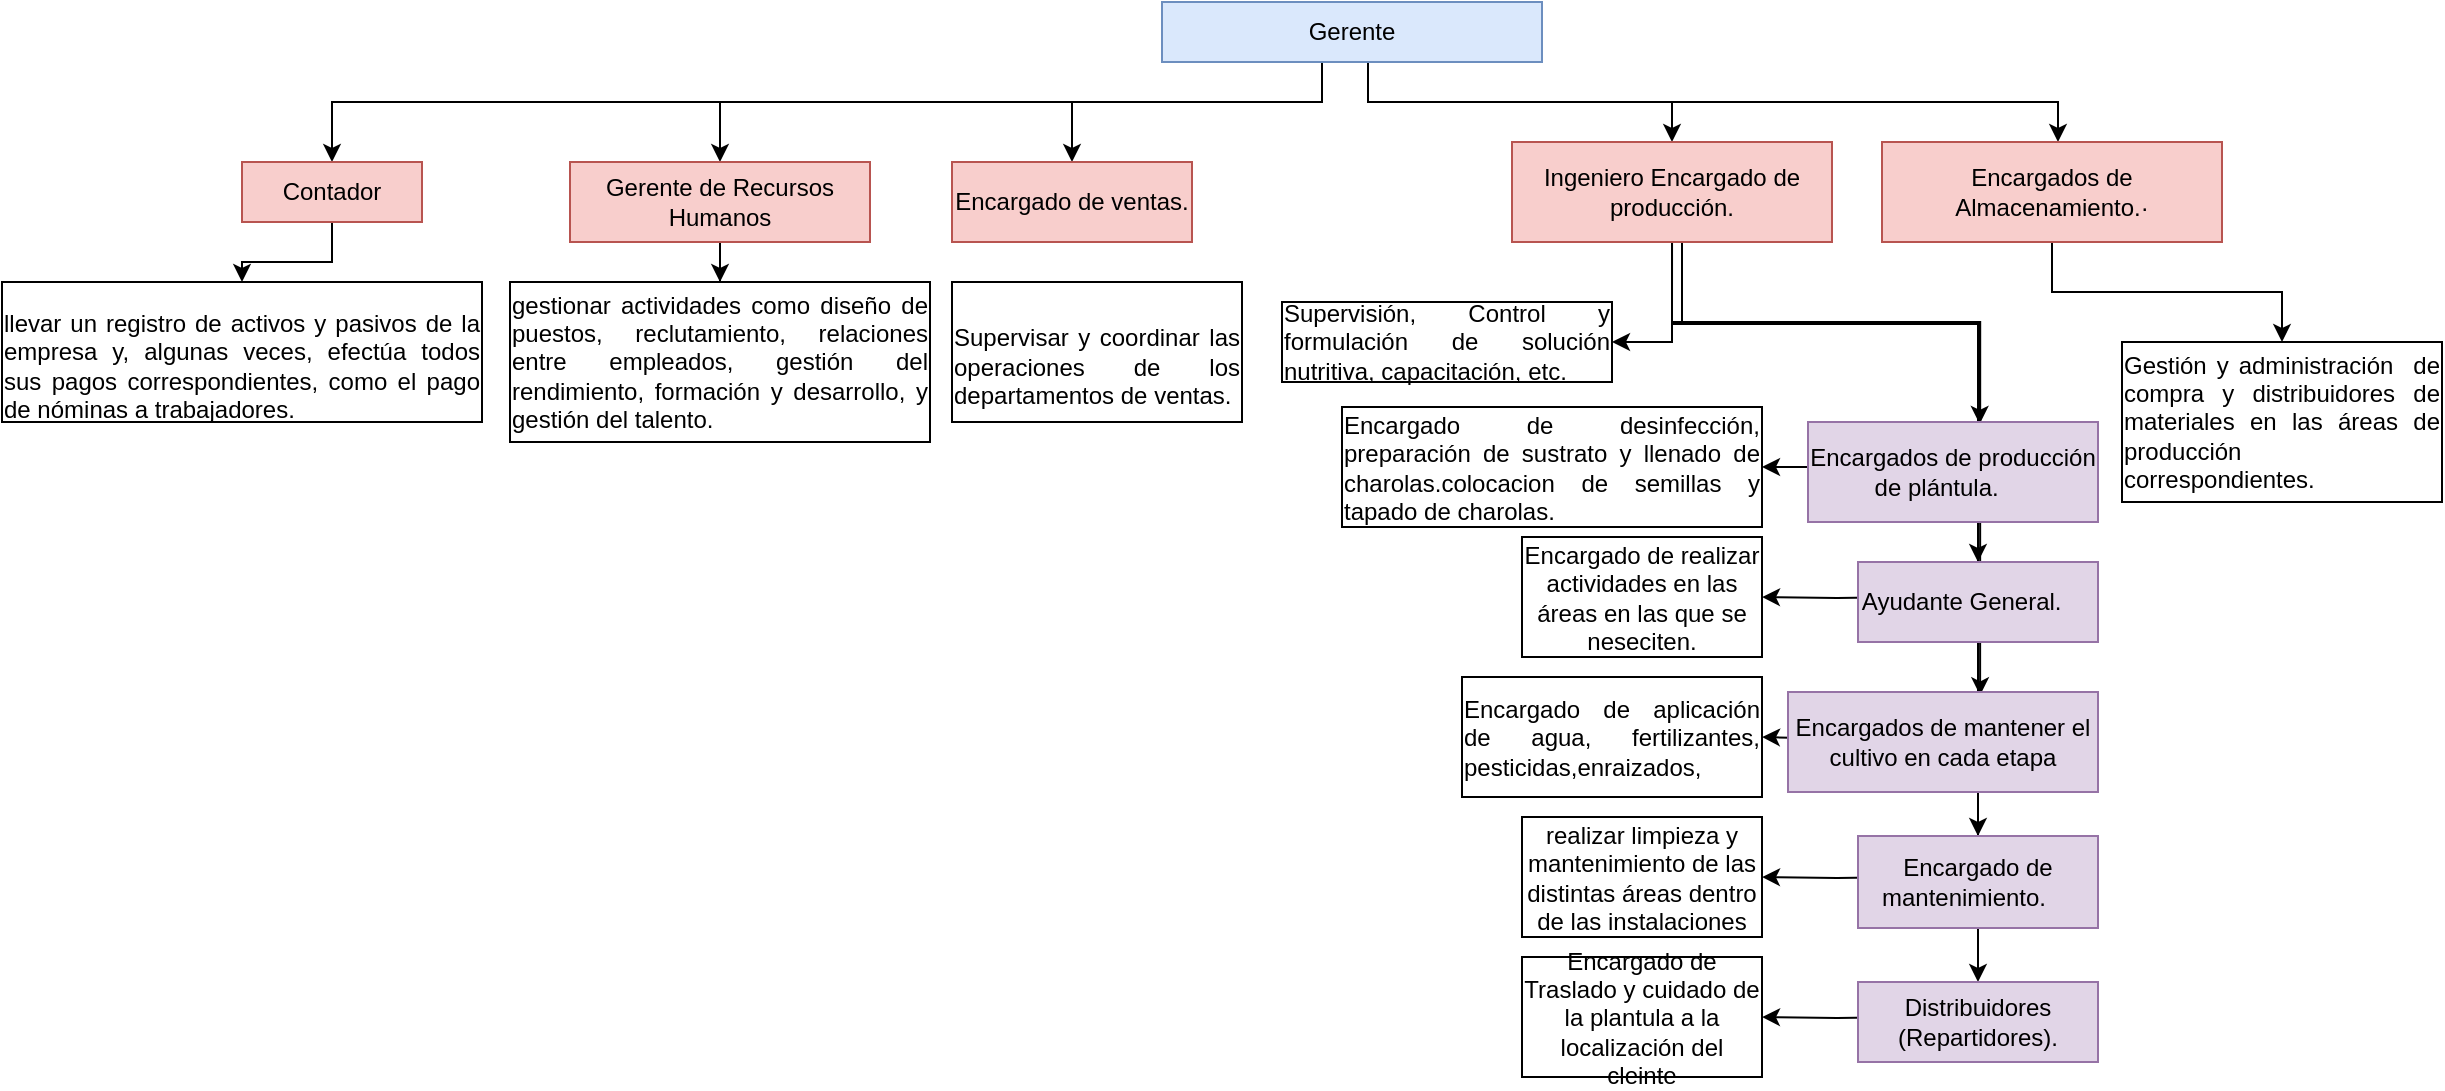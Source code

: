 <mxfile version="20.5.3" type="github">
  <diagram id="NzxkdCqYVqEtQMb04D2R" name="Página-1">
    <mxGraphModel dx="2591" dy="1700" grid="1" gridSize="10" guides="1" tooltips="1" connect="1" arrows="1" fold="1" page="1" pageScale="1" pageWidth="1169" pageHeight="827" math="0" shadow="0">
      <root>
        <mxCell id="0" />
        <mxCell id="1" parent="0" />
        <mxCell id="8l44zMonfUS_cJlzQev2-26" style="edgeStyle=orthogonalEdgeStyle;rounded=0;orthogonalLoop=1;jettySize=auto;html=1;" edge="1" parent="1" target="8l44zMonfUS_cJlzQev2-5">
          <mxGeometry relative="1" as="geometry">
            <mxPoint x="623.0" y="-10" as="sourcePoint" />
            <Array as="points">
              <mxPoint x="623" y="10" />
              <mxPoint x="775" y="10" />
            </Array>
          </mxGeometry>
        </mxCell>
        <mxCell id="8l44zMonfUS_cJlzQev2-27" style="edgeStyle=orthogonalEdgeStyle;rounded=0;orthogonalLoop=1;jettySize=auto;html=1;entryX=0.5;entryY=0;entryDx=0;entryDy=0;" edge="1" parent="1">
          <mxGeometry relative="1" as="geometry">
            <mxPoint x="623.0" y="-10" as="sourcePoint" />
            <mxPoint x="968" y="30" as="targetPoint" />
            <Array as="points">
              <mxPoint x="623" y="10" />
              <mxPoint x="968" y="10" />
            </Array>
          </mxGeometry>
        </mxCell>
        <mxCell id="8l44zMonfUS_cJlzQev2-37" style="edgeStyle=orthogonalEdgeStyle;rounded=0;orthogonalLoop=1;jettySize=auto;html=1;" edge="1" parent="1" target="8l44zMonfUS_cJlzQev2-6">
          <mxGeometry relative="1" as="geometry">
            <mxPoint x="600" as="sourcePoint" />
            <Array as="points">
              <mxPoint x="600" y="10" />
              <mxPoint x="105" y="10" />
            </Array>
          </mxGeometry>
        </mxCell>
        <mxCell id="8l44zMonfUS_cJlzQev2-82" style="edgeStyle=orthogonalEdgeStyle;rounded=0;orthogonalLoop=1;jettySize=auto;html=1;entryX=0.5;entryY=0;entryDx=0;entryDy=0;fontFamily=Helvetica;fontSize=12;" edge="1" parent="1" source="8l44zMonfUS_cJlzQev2-2" target="8l44zMonfUS_cJlzQev2-16">
          <mxGeometry relative="1" as="geometry">
            <Array as="points">
              <mxPoint x="600" y="10" />
              <mxPoint x="475" y="10" />
            </Array>
          </mxGeometry>
        </mxCell>
        <mxCell id="8l44zMonfUS_cJlzQev2-83" style="edgeStyle=orthogonalEdgeStyle;rounded=0;orthogonalLoop=1;jettySize=auto;html=1;fontFamily=Helvetica;fontSize=12;" edge="1" parent="1" source="8l44zMonfUS_cJlzQev2-2" target="8l44zMonfUS_cJlzQev2-79">
          <mxGeometry relative="1" as="geometry">
            <Array as="points">
              <mxPoint x="600" y="10" />
              <mxPoint x="299" y="10" />
            </Array>
          </mxGeometry>
        </mxCell>
        <mxCell id="8l44zMonfUS_cJlzQev2-2" value="Gerente&lt;br&gt;" style="rounded=0;whiteSpace=wrap;html=1;fillColor=#dae8fc;strokeColor=#6c8ebf;" vertex="1" parent="1">
          <mxGeometry x="520" y="-40" width="190" height="30" as="geometry" />
        </mxCell>
        <mxCell id="8l44zMonfUS_cJlzQev2-48" style="edgeStyle=orthogonalEdgeStyle;rounded=0;orthogonalLoop=1;jettySize=auto;html=1;entryX=0.5;entryY=0;entryDx=0;entryDy=0;" edge="1" parent="1" target="8l44zMonfUS_cJlzQev2-18">
          <mxGeometry relative="1" as="geometry">
            <mxPoint x="775.03" y="71" as="sourcePoint" />
            <mxPoint x="928" y="231" as="targetPoint" />
            <Array as="points">
              <mxPoint x="775" y="121" />
              <mxPoint x="928" y="121" />
            </Array>
          </mxGeometry>
        </mxCell>
        <mxCell id="8l44zMonfUS_cJlzQev2-84" style="edgeStyle=orthogonalEdgeStyle;rounded=0;orthogonalLoop=1;jettySize=auto;html=1;entryX=1;entryY=0.5;entryDx=0;entryDy=0;fontFamily=Helvetica;fontSize=12;" edge="1" parent="1" source="8l44zMonfUS_cJlzQev2-5" target="8l44zMonfUS_cJlzQev2-70">
          <mxGeometry relative="1" as="geometry" />
        </mxCell>
        <mxCell id="8l44zMonfUS_cJlzQev2-85" style="edgeStyle=orthogonalEdgeStyle;rounded=0;orthogonalLoop=1;jettySize=auto;html=1;entryX=0.592;entryY=0.02;entryDx=0;entryDy=0;entryPerimeter=0;fontFamily=Helvetica;fontSize=12;" edge="1" parent="1" source="8l44zMonfUS_cJlzQev2-5" target="8l44zMonfUS_cJlzQev2-11">
          <mxGeometry relative="1" as="geometry">
            <Array as="points">
              <mxPoint x="775" y="120" />
              <mxPoint x="929" y="120" />
            </Array>
          </mxGeometry>
        </mxCell>
        <mxCell id="8l44zMonfUS_cJlzQev2-86" style="edgeStyle=orthogonalEdgeStyle;rounded=0;orthogonalLoop=1;jettySize=auto;html=1;entryX=0.652;entryY=0.033;entryDx=0;entryDy=0;entryPerimeter=0;fontFamily=Helvetica;fontSize=12;" edge="1" parent="1">
          <mxGeometry relative="1" as="geometry">
            <mxPoint x="769.957" y="80" as="sourcePoint" />
            <mxPoint x="929.06" y="306.65" as="targetPoint" />
            <Array as="points">
              <mxPoint x="780" y="80" />
              <mxPoint x="780" y="120" />
              <mxPoint x="929" y="120" />
            </Array>
          </mxGeometry>
        </mxCell>
        <mxCell id="8l44zMonfUS_cJlzQev2-87" style="edgeStyle=orthogonalEdgeStyle;rounded=0;orthogonalLoop=1;jettySize=auto;html=1;fontFamily=Helvetica;fontSize=12;" edge="1" parent="1" source="8l44zMonfUS_cJlzQev2-5" target="8l44zMonfUS_cJlzQev2-20">
          <mxGeometry relative="1" as="geometry">
            <Array as="points">
              <mxPoint x="775" y="120" />
              <mxPoint x="928" y="120" />
            </Array>
          </mxGeometry>
        </mxCell>
        <mxCell id="8l44zMonfUS_cJlzQev2-88" style="edgeStyle=orthogonalEdgeStyle;rounded=0;orthogonalLoop=1;jettySize=auto;html=1;fontFamily=Helvetica;fontSize=12;" edge="1" parent="1" source="8l44zMonfUS_cJlzQev2-5" target="8l44zMonfUS_cJlzQev2-19">
          <mxGeometry relative="1" as="geometry">
            <Array as="points">
              <mxPoint x="775" y="120" />
              <mxPoint x="928" y="120" />
            </Array>
          </mxGeometry>
        </mxCell>
        <mxCell id="8l44zMonfUS_cJlzQev2-5" value="Ingeniero Encargado de producción." style="rounded=0;whiteSpace=wrap;html=1;fillColor=#f8cecc;strokeColor=#b85450;" vertex="1" parent="1">
          <mxGeometry x="695" y="30" width="160" height="50" as="geometry" />
        </mxCell>
        <mxCell id="8l44zMonfUS_cJlzQev2-39" value="" style="edgeStyle=orthogonalEdgeStyle;rounded=0;orthogonalLoop=1;jettySize=auto;html=1;" edge="1" parent="1" source="8l44zMonfUS_cJlzQev2-6" target="8l44zMonfUS_cJlzQev2-38">
          <mxGeometry relative="1" as="geometry" />
        </mxCell>
        <mxCell id="8l44zMonfUS_cJlzQev2-6" value="Contador&lt;br&gt;" style="rounded=0;whiteSpace=wrap;html=1;fillColor=#f8cecc;strokeColor=#b85450;" vertex="1" parent="1">
          <mxGeometry x="60" y="40" width="90" height="30" as="geometry" />
        </mxCell>
        <mxCell id="8l44zMonfUS_cJlzQev2-31" style="edgeStyle=orthogonalEdgeStyle;rounded=0;orthogonalLoop=1;jettySize=auto;html=1;" edge="1" parent="1" source="8l44zMonfUS_cJlzQev2-14" target="8l44zMonfUS_cJlzQev2-17">
          <mxGeometry relative="1" as="geometry" />
        </mxCell>
        <mxCell id="8l44zMonfUS_cJlzQev2-14" value="Encargados de Almacenamiento.&lt;span&gt;&lt;span style=&quot;mso-list:Ignore&quot;&gt;·&lt;span style=&quot;font:7.0pt &amp;quot;Times New Roman&amp;quot;&quot;&gt;&lt;/span&gt;&lt;/span&gt;&lt;/span&gt;&lt;br&gt;" style="rounded=0;whiteSpace=wrap;html=1;fillColor=#f8cecc;strokeColor=#b85450;" vertex="1" parent="1">
          <mxGeometry x="880" y="30" width="170" height="50" as="geometry" />
        </mxCell>
        <mxCell id="8l44zMonfUS_cJlzQev2-64" style="edgeStyle=orthogonalEdgeStyle;rounded=0;orthogonalLoop=1;jettySize=auto;html=1;exitX=0;exitY=0.5;exitDx=0;exitDy=0;entryX=1;entryY=0.5;entryDx=0;entryDy=0;" edge="1" parent="1" target="8l44zMonfUS_cJlzQev2-59">
          <mxGeometry relative="1" as="geometry">
            <mxPoint x="860.0" y="327.5" as="sourcePoint" />
          </mxGeometry>
        </mxCell>
        <mxCell id="8l44zMonfUS_cJlzQev2-15" value="Encargados de mantener el cultivo en cada etapa" style="rounded=0;whiteSpace=wrap;html=1;fillColor=#e1d5e7;strokeColor=#9673a6;" vertex="1" parent="1">
          <mxGeometry x="833" y="305" width="155" height="50" as="geometry" />
        </mxCell>
        <mxCell id="8l44zMonfUS_cJlzQev2-16" value="Encargado de ventas.&lt;span&gt;&lt;span style=&quot;mso-list:Ignore&quot;&gt;&lt;span style=&quot;font:7.0pt &amp;quot;Times New Roman&amp;quot;&quot;&gt; &lt;br&gt;&lt;/span&gt;&lt;/span&gt;&lt;/span&gt;" style="rounded=0;whiteSpace=wrap;html=1;fillColor=#f8cecc;strokeColor=#b85450;" vertex="1" parent="1">
          <mxGeometry x="415" y="40" width="120" height="40" as="geometry" />
        </mxCell>
        <mxCell id="8l44zMonfUS_cJlzQev2-17" value="&lt;div align=&quot;justify&quot;&gt;Gestión y administración&amp;nbsp; de compra y distribuidores de materiales en las áreas de producción correspondientes.&lt;span&gt;&lt;span style=&quot;mso-list:Ignore&quot;&gt;&lt;span style=&quot;font:7.0pt &amp;quot;Times New Roman&amp;quot;&quot;&gt;&amp;nbsp;&amp;nbsp;&amp;nbsp;&amp;nbsp;&amp;nbsp;&amp;nbsp; &lt;/span&gt;&lt;/span&gt;&lt;/span&gt;&lt;/div&gt;" style="rounded=0;whiteSpace=wrap;html=1;" vertex="1" parent="1">
          <mxGeometry x="1000" y="130" width="160" height="80" as="geometry" />
        </mxCell>
        <mxCell id="8l44zMonfUS_cJlzQev2-54" value="" style="edgeStyle=orthogonalEdgeStyle;rounded=0;orthogonalLoop=1;jettySize=auto;html=1;" edge="1" parent="1" target="8l44zMonfUS_cJlzQev2-53">
          <mxGeometry relative="1" as="geometry">
            <mxPoint x="895.0" y="257.5" as="sourcePoint" />
          </mxGeometry>
        </mxCell>
        <mxCell id="8l44zMonfUS_cJlzQev2-18" value="Ayudante General.&lt;span&gt;&lt;span style=&quot;mso-list:Ignore&quot;&gt;&lt;span style=&quot;font:7.0pt &amp;quot;Times New Roman&amp;quot;&quot;&gt;&amp;nbsp;&amp;nbsp;&amp;nbsp;&amp;nbsp;&amp;nbsp;&amp;nbsp;&amp;nbsp; &lt;/span&gt;&lt;/span&gt;&lt;/span&gt;" style="rounded=0;whiteSpace=wrap;html=1;fillColor=#e1d5e7;strokeColor=#9673a6;" vertex="1" parent="1">
          <mxGeometry x="868" y="240" width="120" height="40" as="geometry" />
        </mxCell>
        <mxCell id="8l44zMonfUS_cJlzQev2-67" style="edgeStyle=orthogonalEdgeStyle;rounded=0;orthogonalLoop=1;jettySize=auto;html=1;entryX=1;entryY=0.5;entryDx=0;entryDy=0;" edge="1" parent="1" target="8l44zMonfUS_cJlzQev2-61">
          <mxGeometry relative="1" as="geometry">
            <mxPoint x="895.0" y="467.5" as="sourcePoint" />
          </mxGeometry>
        </mxCell>
        <mxCell id="8l44zMonfUS_cJlzQev2-19" value="Distribuidores (Repartidores).&lt;br&gt;" style="rounded=0;whiteSpace=wrap;html=1;fillColor=#e1d5e7;strokeColor=#9673a6;" vertex="1" parent="1">
          <mxGeometry x="868" y="450" width="120" height="40" as="geometry" />
        </mxCell>
        <mxCell id="8l44zMonfUS_cJlzQev2-66" style="edgeStyle=orthogonalEdgeStyle;rounded=0;orthogonalLoop=1;jettySize=auto;html=1;entryX=1;entryY=0.5;entryDx=0;entryDy=0;" edge="1" parent="1" target="8l44zMonfUS_cJlzQev2-60">
          <mxGeometry relative="1" as="geometry">
            <mxPoint x="895.0" y="397.5" as="sourcePoint" />
          </mxGeometry>
        </mxCell>
        <mxCell id="8l44zMonfUS_cJlzQev2-20" value="&lt;span&gt;&lt;/span&gt;Encargado de mantenimiento.&lt;span&gt;&lt;span style=&quot;mso-list:Ignore&quot;&gt;&lt;span style=&quot;font:7.0pt &amp;quot;Times New Roman&amp;quot;&quot;&gt;&amp;nbsp;&amp;nbsp;&amp;nbsp;&amp;nbsp;&amp;nbsp;&amp;nbsp; &lt;/span&gt;&lt;/span&gt;&lt;/span&gt;" style="rounded=0;whiteSpace=wrap;html=1;fillColor=#e1d5e7;strokeColor=#9673a6;" vertex="1" parent="1">
          <mxGeometry x="868" y="377" width="120" height="46" as="geometry" />
        </mxCell>
        <mxCell id="8l44zMonfUS_cJlzQev2-38" value="&lt;br&gt;&lt;div align=&quot;justify&quot;&gt;&lt;span class=&quot;ILfuVd&quot; lang=&quot;es&quot;&gt;&lt;span class=&quot;hgKElc&quot;&gt; llevar un &lt;/span&gt;&lt;/span&gt;&lt;span class=&quot;ILfuVd&quot; lang=&quot;es&quot;&gt;&lt;span class=&quot;hgKElc&quot;&gt;registro de activos y pasivos de la empresa y, algunas veces, efectúa &lt;/span&gt;&lt;/span&gt;&lt;span class=&quot;ILfuVd&quot; lang=&quot;es&quot;&gt;&lt;span class=&quot;hgKElc&quot;&gt;todos sus pagos correspondientes, como el pago de nóminas a trabajadores.&lt;/span&gt;&lt;/span&gt;&lt;br&gt;&lt;/div&gt;" style="whiteSpace=wrap;html=1;rounded=0;" vertex="1" parent="1">
          <mxGeometry x="-60" y="100" width="240" height="70" as="geometry" />
        </mxCell>
        <mxCell id="8l44zMonfUS_cJlzQev2-42" value="&lt;br&gt;&lt;div align=&quot;justify&quot;&gt;&lt;span class=&quot;ILfuVd&quot; lang=&quot;es&quot;&gt;&lt;span class=&quot;hgKElc&quot;&gt;Supervisar y coordinar las operaciones de los departamentos de ventas.&lt;/span&gt;&lt;/span&gt;&lt;br&gt;&lt;/div&gt;" style="whiteSpace=wrap;html=1;rounded=0;" vertex="1" parent="1">
          <mxGeometry x="415" y="100" width="145" height="70" as="geometry" />
        </mxCell>
        <mxCell id="8l44zMonfUS_cJlzQev2-63" style="edgeStyle=orthogonalEdgeStyle;rounded=0;orthogonalLoop=1;jettySize=auto;html=1;entryX=1;entryY=0.5;entryDx=0;entryDy=0;" edge="1" parent="1">
          <mxGeometry relative="1" as="geometry">
            <mxPoint x="870.0" y="192.5" as="sourcePoint" />
            <mxPoint x="820.0" y="192.5" as="targetPoint" />
          </mxGeometry>
        </mxCell>
        <mxCell id="8l44zMonfUS_cJlzQev2-11" value="&lt;span&gt;&lt;/span&gt;Encargados de producción de plántula.&lt;span&gt;&lt;span style=&quot;mso-list:Ignore&quot;&gt;&lt;span style=&quot;font:7.0pt &amp;quot;Times New Roman&amp;quot;&quot;&gt;&amp;nbsp;&amp;nbsp;&amp;nbsp;&amp;nbsp;&amp;nbsp;&amp;nbsp;&amp;nbsp; &lt;/span&gt;&lt;/span&gt;&lt;/span&gt;" style="whiteSpace=wrap;html=1;rounded=0;fillColor=#e1d5e7;strokeColor=#9673a6;" vertex="1" parent="1">
          <mxGeometry x="843" y="170" width="145" height="50" as="geometry" />
        </mxCell>
        <mxCell id="8l44zMonfUS_cJlzQev2-53" value="Encargado de realizar actividades en las áreas en las que se neseciten." style="whiteSpace=wrap;html=1;rounded=0;" vertex="1" parent="1">
          <mxGeometry x="700" y="227.5" width="120" height="60" as="geometry" />
        </mxCell>
        <mxCell id="8l44zMonfUS_cJlzQev2-57" value="&lt;div align=&quot;justify&quot;&gt;&lt;font style=&quot;font-size: 12px;&quot; face=&quot;Helvetica&quot;&gt;&lt;span id=&quot;page214R_mcid39&quot; class=&quot;markedContent&quot;&gt;&lt;span dir=&quot;ltr&quot; role=&quot;presentation&quot; style=&quot;left: 29.2px; top: 445.377px; transform: scaleX(0.705);&quot;&gt;Encargado de desinfección, preparación de sustrato y llenado de charolas.&lt;/span&gt;&lt;/span&gt;&lt;span id=&quot;page214R_mcid39&quot; class=&quot;markedContent&quot;&gt;&lt;span dir=&quot;ltr&quot; role=&quot;presentation&quot; style=&quot;left: 29.2px; top: 445.377px; transform: scaleX(0.705);&quot;&gt;colocacion de semillas y tapado de charolas.&lt;br&gt;&lt;/span&gt;&lt;/span&gt;&lt;/font&gt;&lt;font style=&quot;font-size: 12px;&quot; face=&quot;Helvetica&quot;&gt;&lt;span id=&quot;page214R_mcid39&quot; class=&quot;markedContent&quot;&gt;&lt;span dir=&quot;ltr&quot; role=&quot;presentation&quot; style=&quot;left: 29.2px; top: 445.377px; transform: scaleX(0.705);&quot;&gt;&lt;/span&gt;&lt;/span&gt;&lt;/font&gt;&lt;/div&gt;" style="rounded=0;whiteSpace=wrap;html=1;" vertex="1" parent="1">
          <mxGeometry x="610" y="162.5" width="210" height="60" as="geometry" />
        </mxCell>
        <mxCell id="8l44zMonfUS_cJlzQev2-59" value="&lt;div align=&quot;justify&quot;&gt;Encargado de&lt;span id=&quot;page214R_mcid41&quot; class=&quot;markedContent&quot;&gt;&lt;span dir=&quot;ltr&quot; role=&quot;presentation&quot; style=&quot;left: 234.233px; top: 483.177px; transform: scaleX(0.657);&quot;&gt; aplicación de &lt;/span&gt;&lt;/span&gt;&lt;span id=&quot;page214R_mcid41&quot; class=&quot;markedContent&quot;&gt;&lt;span dir=&quot;ltr&quot; role=&quot;presentation&quot; style=&quot;left: 234.633px; top: 507.177px; transform: scaleX(0.619);&quot;&gt;agua, fertilizantes, &lt;/span&gt;&lt;/span&gt;&lt;span id=&quot;page214R_mcid41&quot; class=&quot;markedContent&quot;&gt;&lt;span dir=&quot;ltr&quot; role=&quot;presentation&quot; style=&quot;left: 263.833px; top: 531.377px; transform: scaleX(0.645);&quot;&gt;pesticidas,&lt;/span&gt;&lt;/span&gt;&lt;span id=&quot;page214R_mcid41&quot; class=&quot;markedContent&quot;&gt;&lt;span dir=&quot;ltr&quot; role=&quot;presentation&quot; style=&quot;left: 262.833px; top: 555.577px; transform: scaleX(0.729);&quot;&gt;enraizados&lt;/span&gt;&lt;/span&gt;, &lt;/div&gt;" style="rounded=0;whiteSpace=wrap;html=1;" vertex="1" parent="1">
          <mxGeometry x="670" y="297.5" width="150" height="60" as="geometry" />
        </mxCell>
        <mxCell id="8l44zMonfUS_cJlzQev2-60" value="realizar limpieza y mantenimiento de las distintas áreas dentro de las instalaciones" style="rounded=0;whiteSpace=wrap;html=1;" vertex="1" parent="1">
          <mxGeometry x="700" y="367.5" width="120" height="60" as="geometry" />
        </mxCell>
        <mxCell id="8l44zMonfUS_cJlzQev2-61" value="Encargado de Traslado y cuidado de la plantula a la localización del cleinte" style="rounded=0;whiteSpace=wrap;html=1;" vertex="1" parent="1">
          <mxGeometry x="700" y="437.5" width="120" height="60" as="geometry" />
        </mxCell>
        <mxCell id="8l44zMonfUS_cJlzQev2-70" value="&lt;div align=&quot;justify&quot;&gt;Supervisión, Control y formulación de solución nutritiva, capacitación, etc.&amp;nbsp; &lt;br&gt;&lt;/div&gt;" style="rounded=0;whiteSpace=wrap;html=1;fontFamily=Helvetica;fontSize=12;" vertex="1" parent="1">
          <mxGeometry x="580" y="110" width="165" height="40" as="geometry" />
        </mxCell>
        <mxCell id="8l44zMonfUS_cJlzQev2-81" value="" style="edgeStyle=orthogonalEdgeStyle;rounded=0;orthogonalLoop=1;jettySize=auto;html=1;fontFamily=Helvetica;fontSize=12;" edge="1" parent="1" source="8l44zMonfUS_cJlzQev2-79" target="8l44zMonfUS_cJlzQev2-80">
          <mxGeometry relative="1" as="geometry" />
        </mxCell>
        <mxCell id="8l44zMonfUS_cJlzQev2-79" value="Gerente de Recursos Humanos" style="rounded=0;whiteSpace=wrap;html=1;fillColor=#f8cecc;strokeColor=#b85450;" vertex="1" parent="1">
          <mxGeometry x="224" y="40" width="150" height="40" as="geometry" />
        </mxCell>
        <mxCell id="8l44zMonfUS_cJlzQev2-80" value="&lt;b&gt;&lt;br&gt;&lt;/b&gt;&lt;div align=&quot;justify&quot;&gt;&lt;span class=&quot;ILfuVd&quot; lang=&quot;es&quot;&gt;&lt;span class=&quot;hgKElc&quot;&gt;gestionar &lt;/span&gt;&lt;/span&gt;&lt;span class=&quot;ILfuVd&quot; lang=&quot;es&quot;&gt;&lt;span class=&quot;hgKElc&quot;&gt;actividades como diseño de puestos, reclutamiento, relaciones entre &lt;/span&gt;&lt;/span&gt;&lt;span class=&quot;ILfuVd&quot; lang=&quot;es&quot;&gt;&lt;span class=&quot;hgKElc&quot;&gt;empleados, gestión del rendimiento, formación y desarrollo, y gestión &lt;/span&gt;&lt;/span&gt;&lt;span class=&quot;ILfuVd&quot; lang=&quot;es&quot;&gt;&lt;span class=&quot;hgKElc&quot;&gt;del talento.&lt;/span&gt;&lt;/span&gt;&lt;br&gt;&lt;br&gt;&lt;/div&gt;" style="whiteSpace=wrap;html=1;rounded=0;" vertex="1" parent="1">
          <mxGeometry x="194" y="100" width="210" height="80" as="geometry" />
        </mxCell>
      </root>
    </mxGraphModel>
  </diagram>
</mxfile>
